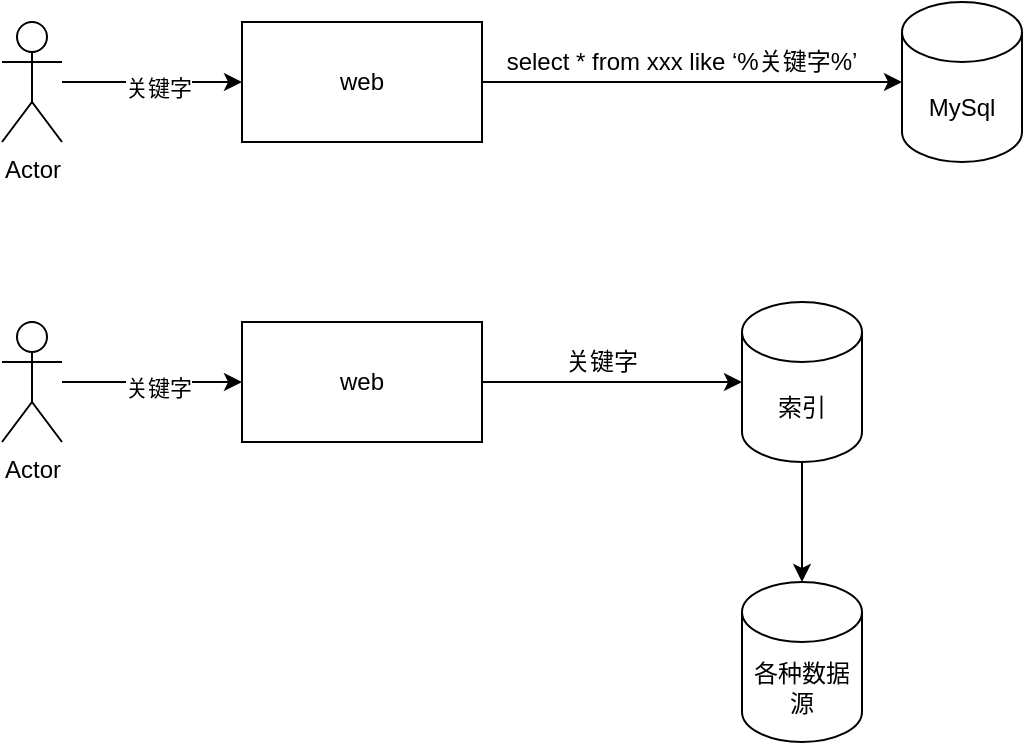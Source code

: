 <mxfile version="21.4.0" type="github">
  <diagram name="第 1 页" id="o1n4y-trhVsAMV334-2g">
    <mxGraphModel dx="892" dy="506" grid="1" gridSize="10" guides="1" tooltips="1" connect="1" arrows="1" fold="1" page="1" pageScale="1" pageWidth="827" pageHeight="1169" math="0" shadow="0">
      <root>
        <mxCell id="0" />
        <mxCell id="1" parent="0" />
        <mxCell id="CREfO3SD3FYI0ZjtSTEL-1" value="MySql" style="shape=cylinder3;whiteSpace=wrap;html=1;boundedLbl=1;backgroundOutline=1;size=15;" vertex="1" parent="1">
          <mxGeometry x="510" y="200" width="60" height="80" as="geometry" />
        </mxCell>
        <mxCell id="CREfO3SD3FYI0ZjtSTEL-5" value="" style="edgeStyle=orthogonalEdgeStyle;rounded=0;orthogonalLoop=1;jettySize=auto;html=1;" edge="1" parent="1" source="CREfO3SD3FYI0ZjtSTEL-2" target="CREfO3SD3FYI0ZjtSTEL-4">
          <mxGeometry relative="1" as="geometry" />
        </mxCell>
        <mxCell id="CREfO3SD3FYI0ZjtSTEL-6" value="关键字" style="edgeLabel;html=1;align=center;verticalAlign=middle;resizable=0;points=[];" vertex="1" connectable="0" parent="CREfO3SD3FYI0ZjtSTEL-5">
          <mxGeometry x="0.067" y="-3" relative="1" as="geometry">
            <mxPoint as="offset" />
          </mxGeometry>
        </mxCell>
        <mxCell id="CREfO3SD3FYI0ZjtSTEL-2" value="Actor" style="shape=umlActor;verticalLabelPosition=bottom;verticalAlign=top;html=1;outlineConnect=0;" vertex="1" parent="1">
          <mxGeometry x="60" y="210" width="30" height="60" as="geometry" />
        </mxCell>
        <mxCell id="CREfO3SD3FYI0ZjtSTEL-7" value="" style="edgeStyle=orthogonalEdgeStyle;rounded=0;orthogonalLoop=1;jettySize=auto;html=1;" edge="1" parent="1" source="CREfO3SD3FYI0ZjtSTEL-4" target="CREfO3SD3FYI0ZjtSTEL-1">
          <mxGeometry relative="1" as="geometry" />
        </mxCell>
        <mxCell id="CREfO3SD3FYI0ZjtSTEL-4" value="web" style="rounded=0;whiteSpace=wrap;html=1;" vertex="1" parent="1">
          <mxGeometry x="180" y="210" width="120" height="60" as="geometry" />
        </mxCell>
        <mxCell id="CREfO3SD3FYI0ZjtSTEL-8" value="select * from xxx like ‘%关键字%’" style="text;html=1;strokeColor=none;fillColor=none;align=center;verticalAlign=middle;whiteSpace=wrap;rounded=0;" vertex="1" parent="1">
          <mxGeometry x="310" y="220" width="180" height="20" as="geometry" />
        </mxCell>
        <mxCell id="CREfO3SD3FYI0ZjtSTEL-19" value="" style="edgeStyle=orthogonalEdgeStyle;rounded=0;orthogonalLoop=1;jettySize=auto;html=1;" edge="1" parent="1" source="CREfO3SD3FYI0ZjtSTEL-11" target="CREfO3SD3FYI0ZjtSTEL-18">
          <mxGeometry relative="1" as="geometry" />
        </mxCell>
        <mxCell id="CREfO3SD3FYI0ZjtSTEL-11" value="索引" style="shape=cylinder3;whiteSpace=wrap;html=1;boundedLbl=1;backgroundOutline=1;size=15;" vertex="1" parent="1">
          <mxGeometry x="430" y="350" width="60" height="80" as="geometry" />
        </mxCell>
        <mxCell id="CREfO3SD3FYI0ZjtSTEL-12" value="" style="edgeStyle=orthogonalEdgeStyle;rounded=0;orthogonalLoop=1;jettySize=auto;html=1;" edge="1" parent="1" source="CREfO3SD3FYI0ZjtSTEL-14" target="CREfO3SD3FYI0ZjtSTEL-16">
          <mxGeometry relative="1" as="geometry" />
        </mxCell>
        <mxCell id="CREfO3SD3FYI0ZjtSTEL-13" value="关键字" style="edgeLabel;html=1;align=center;verticalAlign=middle;resizable=0;points=[];" vertex="1" connectable="0" parent="CREfO3SD3FYI0ZjtSTEL-12">
          <mxGeometry x="0.067" y="-3" relative="1" as="geometry">
            <mxPoint as="offset" />
          </mxGeometry>
        </mxCell>
        <mxCell id="CREfO3SD3FYI0ZjtSTEL-14" value="Actor" style="shape=umlActor;verticalLabelPosition=bottom;verticalAlign=top;html=1;outlineConnect=0;" vertex="1" parent="1">
          <mxGeometry x="60" y="360" width="30" height="60" as="geometry" />
        </mxCell>
        <mxCell id="CREfO3SD3FYI0ZjtSTEL-15" value="" style="edgeStyle=orthogonalEdgeStyle;rounded=0;orthogonalLoop=1;jettySize=auto;html=1;" edge="1" parent="1" source="CREfO3SD3FYI0ZjtSTEL-16" target="CREfO3SD3FYI0ZjtSTEL-11">
          <mxGeometry relative="1" as="geometry" />
        </mxCell>
        <mxCell id="CREfO3SD3FYI0ZjtSTEL-16" value="web" style="rounded=0;whiteSpace=wrap;html=1;" vertex="1" parent="1">
          <mxGeometry x="180" y="360" width="120" height="60" as="geometry" />
        </mxCell>
        <mxCell id="CREfO3SD3FYI0ZjtSTEL-17" value="关键字" style="text;html=1;strokeColor=none;fillColor=none;align=center;verticalAlign=middle;whiteSpace=wrap;rounded=0;" vertex="1" parent="1">
          <mxGeometry x="270" y="370" width="180" height="20" as="geometry" />
        </mxCell>
        <mxCell id="CREfO3SD3FYI0ZjtSTEL-18" value="各种数据源" style="shape=cylinder3;whiteSpace=wrap;html=1;boundedLbl=1;backgroundOutline=1;size=15;" vertex="1" parent="1">
          <mxGeometry x="430" y="490" width="60" height="80" as="geometry" />
        </mxCell>
      </root>
    </mxGraphModel>
  </diagram>
</mxfile>

